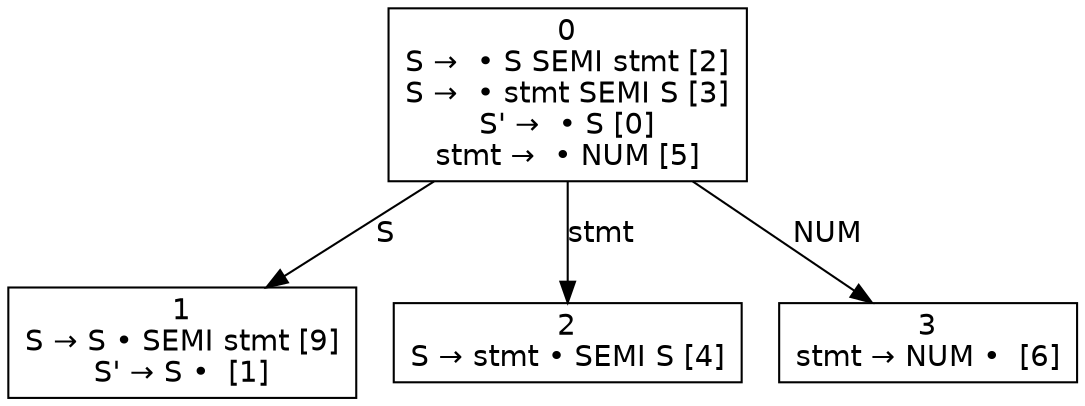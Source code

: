 digraph d{
node [fontname=Helvetica,shape=box];
edge [fontname=Helvetica];
n0 [label=<0<br />S →  • S SEMI stmt [2]<br />S →  • stmt SEMI S [3]<br />S' →  • S [0]<br />stmt →  • NUM [5]>];
n1 [label=<1<br />S → S • SEMI stmt [9]<br />S' → S •  [1]>];
n2 [label=<2<br />S → stmt • SEMI S [4]>];
n3 [label=<3<br />stmt → NUM •  [6]>];
n0 -> n1 [label="S"];
n0 -> n2 [label="stmt"];
n0 -> n3 [label="NUM"];
}